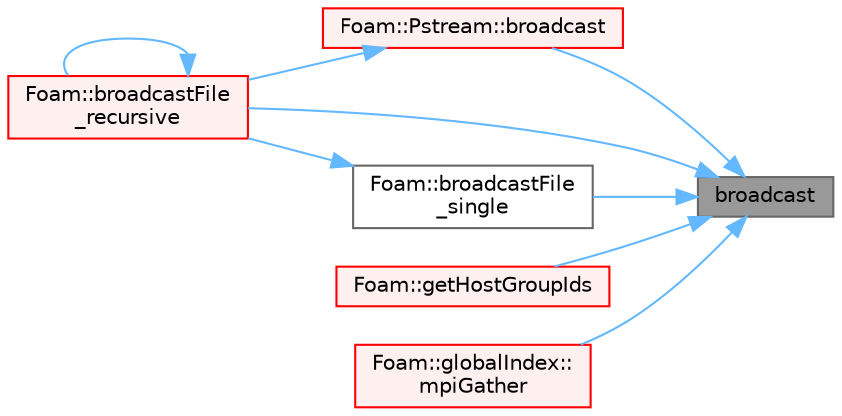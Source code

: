 digraph "broadcast"
{
 // LATEX_PDF_SIZE
  bgcolor="transparent";
  edge [fontname=Helvetica,fontsize=10,labelfontname=Helvetica,labelfontsize=10];
  node [fontname=Helvetica,fontsize=10,shape=box,height=0.2,width=0.4];
  rankdir="RL";
  Node1 [id="Node000001",label="broadcast",height=0.2,width=0.4,color="gray40", fillcolor="grey60", style="filled", fontcolor="black",tooltip=" "];
  Node1 -> Node2 [id="edge1_Node000001_Node000002",dir="back",color="steelblue1",style="solid",tooltip=" "];
  Node2 [id="Node000002",label="Foam::Pstream::broadcast",height=0.2,width=0.4,color="red", fillcolor="#FFF0F0", style="filled",URL="$classFoam_1_1Pstream.html#ab796b988453a18178b723382583e0cef",tooltip=" "];
  Node2 -> Node17 [id="edge2_Node000002_Node000017",dir="back",color="steelblue1",style="solid",tooltip=" "];
  Node17 [id="Node000017",label="Foam::broadcastFile\l_recursive",height=0.2,width=0.4,color="red", fillcolor="#FFF0F0", style="filled",URL="$namespaceFoam.html#a779c98f6a866ecaa2a6f81d866224c91",tooltip=" "];
  Node17 -> Node17 [id="edge3_Node000017_Node000017",dir="back",color="steelblue1",style="solid",tooltip=" "];
  Node1 -> Node17 [id="edge4_Node000001_Node000017",dir="back",color="steelblue1",style="solid",tooltip=" "];
  Node1 -> Node665 [id="edge5_Node000001_Node000665",dir="back",color="steelblue1",style="solid",tooltip=" "];
  Node665 [id="Node000665",label="Foam::broadcastFile\l_single",height=0.2,width=0.4,color="grey40", fillcolor="white", style="filled",URL="$namespaceFoam.html#a9e1742041d8d7e1d573d27fb74330eb6",tooltip=" "];
  Node665 -> Node17 [id="edge6_Node000665_Node000017",dir="back",color="steelblue1",style="solid",tooltip=" "];
  Node1 -> Node666 [id="edge7_Node000001_Node000666",dir="back",color="steelblue1",style="solid",tooltip=" "];
  Node666 [id="Node000666",label="Foam::getHostGroupIds",height=0.2,width=0.4,color="red", fillcolor="#FFF0F0", style="filled",URL="$namespaceFoam.html#a1699525e236e956d19ee09b9f03ca3d5",tooltip=" "];
  Node1 -> Node669 [id="edge8_Node000001_Node000669",dir="back",color="steelblue1",style="solid",tooltip=" "];
  Node669 [id="Node000669",label="Foam::globalIndex::\lmpiGather",height=0.2,width=0.4,color="red", fillcolor="#FFF0F0", style="filled",URL="$classFoam_1_1globalIndex.html#a9a26d7380aabb8207e174c51660d3483",tooltip=" "];
}
